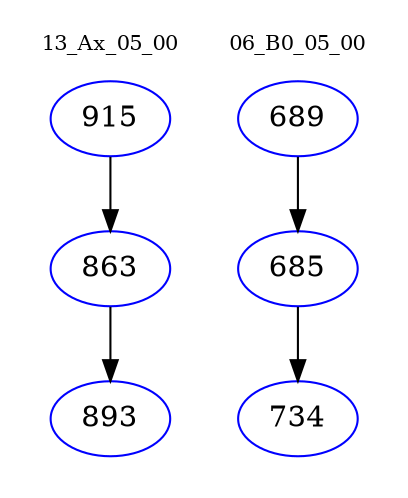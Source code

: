 digraph{
subgraph cluster_0 {
color = white
label = "13_Ax_05_00";
fontsize=10;
T0_915 [label="915", color="blue"]
T0_915 -> T0_863 [color="black"]
T0_863 [label="863", color="blue"]
T0_863 -> T0_893 [color="black"]
T0_893 [label="893", color="blue"]
}
subgraph cluster_1 {
color = white
label = "06_B0_05_00";
fontsize=10;
T1_689 [label="689", color="blue"]
T1_689 -> T1_685 [color="black"]
T1_685 [label="685", color="blue"]
T1_685 -> T1_734 [color="black"]
T1_734 [label="734", color="blue"]
}
}
